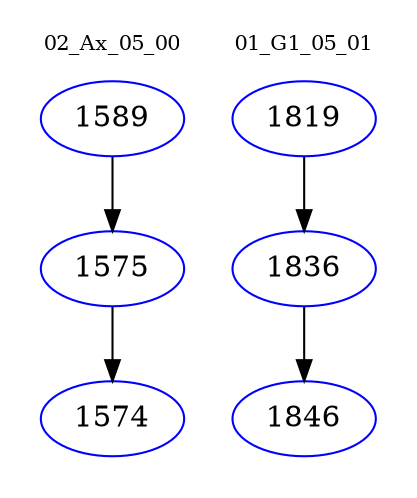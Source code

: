 digraph{
subgraph cluster_0 {
color = white
label = "02_Ax_05_00";
fontsize=10;
T0_1589 [label="1589", color="blue"]
T0_1589 -> T0_1575 [color="black"]
T0_1575 [label="1575", color="blue"]
T0_1575 -> T0_1574 [color="black"]
T0_1574 [label="1574", color="blue"]
}
subgraph cluster_1 {
color = white
label = "01_G1_05_01";
fontsize=10;
T1_1819 [label="1819", color="blue"]
T1_1819 -> T1_1836 [color="black"]
T1_1836 [label="1836", color="blue"]
T1_1836 -> T1_1846 [color="black"]
T1_1846 [label="1846", color="blue"]
}
}
